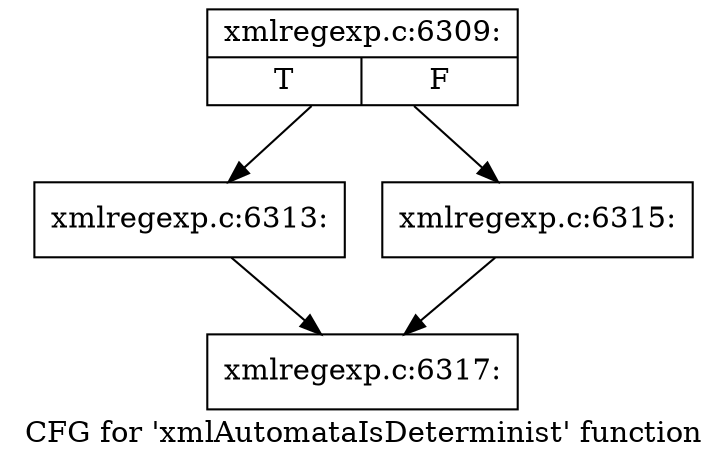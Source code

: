 digraph "CFG for 'xmlAutomataIsDeterminist' function" {
	label="CFG for 'xmlAutomataIsDeterminist' function";

	Node0x3983680 [shape=record,label="{xmlregexp.c:6309:|{<s0>T|<s1>F}}"];
	Node0x3983680 -> Node0x3985b20;
	Node0x3983680 -> Node0x3985b70;
	Node0x3985b20 [shape=record,label="{xmlregexp.c:6313:}"];
	Node0x3985b20 -> Node0x3985f80;
	Node0x3985b70 [shape=record,label="{xmlregexp.c:6315:}"];
	Node0x3985b70 -> Node0x3985f80;
	Node0x3985f80 [shape=record,label="{xmlregexp.c:6317:}"];
}
